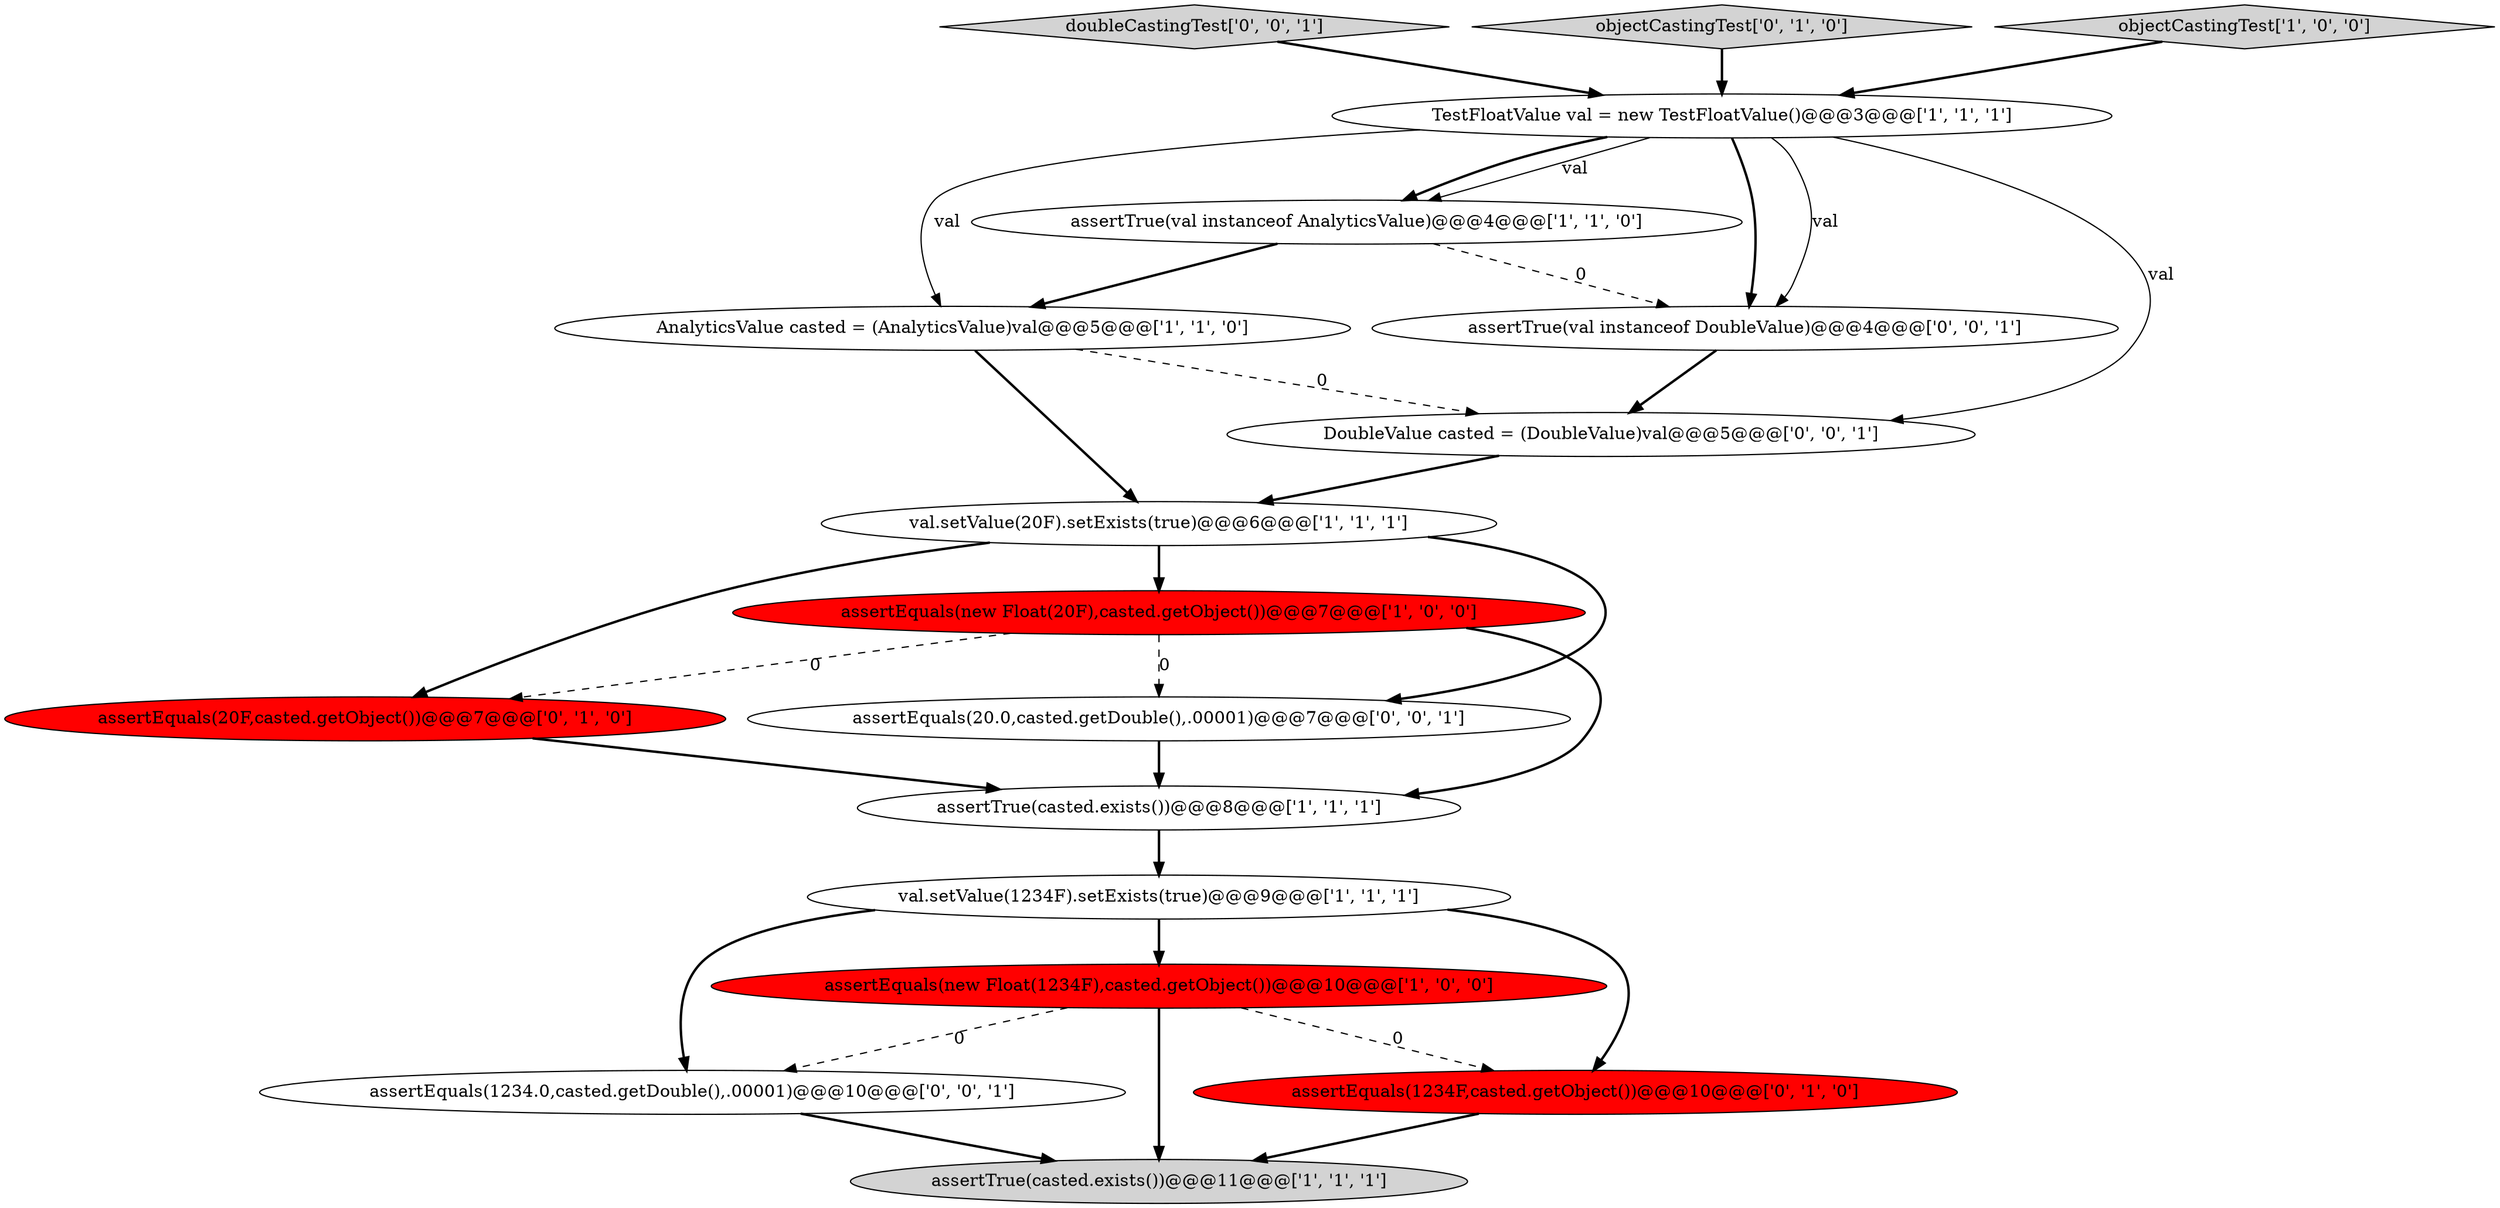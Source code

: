 digraph {
2 [style = filled, label = "assertTrue(casted.exists())@@@11@@@['1', '1', '1']", fillcolor = lightgray, shape = ellipse image = "AAA0AAABBB1BBB"];
5 [style = filled, label = "val.setValue(20F).setExists(true)@@@6@@@['1', '1', '1']", fillcolor = white, shape = ellipse image = "AAA0AAABBB1BBB"];
6 [style = filled, label = "TestFloatValue val = new TestFloatValue()@@@3@@@['1', '1', '1']", fillcolor = white, shape = ellipse image = "AAA0AAABBB1BBB"];
17 [style = filled, label = "DoubleValue casted = (DoubleValue)val@@@5@@@['0', '0', '1']", fillcolor = white, shape = ellipse image = "AAA0AAABBB3BBB"];
0 [style = filled, label = "assertEquals(new Float(1234F),casted.getObject())@@@10@@@['1', '0', '0']", fillcolor = red, shape = ellipse image = "AAA1AAABBB1BBB"];
10 [style = filled, label = "assertEquals(20F,casted.getObject())@@@7@@@['0', '1', '0']", fillcolor = red, shape = ellipse image = "AAA1AAABBB2BBB"];
15 [style = filled, label = "doubleCastingTest['0', '0', '1']", fillcolor = lightgray, shape = diamond image = "AAA0AAABBB3BBB"];
13 [style = filled, label = "assertEquals(20.0,casted.getDouble(),.00001)@@@7@@@['0', '0', '1']", fillcolor = white, shape = ellipse image = "AAA0AAABBB3BBB"];
8 [style = filled, label = "AnalyticsValue casted = (AnalyticsValue)val@@@5@@@['1', '1', '0']", fillcolor = white, shape = ellipse image = "AAA0AAABBB1BBB"];
3 [style = filled, label = "assertTrue(casted.exists())@@@8@@@['1', '1', '1']", fillcolor = white, shape = ellipse image = "AAA0AAABBB1BBB"];
1 [style = filled, label = "assertEquals(new Float(20F),casted.getObject())@@@7@@@['1', '0', '0']", fillcolor = red, shape = ellipse image = "AAA1AAABBB1BBB"];
11 [style = filled, label = "assertEquals(1234F,casted.getObject())@@@10@@@['0', '1', '0']", fillcolor = red, shape = ellipse image = "AAA1AAABBB2BBB"];
14 [style = filled, label = "assertTrue(val instanceof DoubleValue)@@@4@@@['0', '0', '1']", fillcolor = white, shape = ellipse image = "AAA0AAABBB3BBB"];
9 [style = filled, label = "assertTrue(val instanceof AnalyticsValue)@@@4@@@['1', '1', '0']", fillcolor = white, shape = ellipse image = "AAA0AAABBB1BBB"];
12 [style = filled, label = "objectCastingTest['0', '1', '0']", fillcolor = lightgray, shape = diamond image = "AAA0AAABBB2BBB"];
7 [style = filled, label = "objectCastingTest['1', '0', '0']", fillcolor = lightgray, shape = diamond image = "AAA0AAABBB1BBB"];
4 [style = filled, label = "val.setValue(1234F).setExists(true)@@@9@@@['1', '1', '1']", fillcolor = white, shape = ellipse image = "AAA0AAABBB1BBB"];
16 [style = filled, label = "assertEquals(1234.0,casted.getDouble(),.00001)@@@10@@@['0', '0', '1']", fillcolor = white, shape = ellipse image = "AAA0AAABBB3BBB"];
6->14 [style = solid, label="val"];
5->10 [style = bold, label=""];
17->5 [style = bold, label=""];
0->2 [style = bold, label=""];
0->16 [style = dashed, label="0"];
1->3 [style = bold, label=""];
10->3 [style = bold, label=""];
14->17 [style = bold, label=""];
15->6 [style = bold, label=""];
0->11 [style = dashed, label="0"];
1->10 [style = dashed, label="0"];
16->2 [style = bold, label=""];
9->8 [style = bold, label=""];
12->6 [style = bold, label=""];
3->4 [style = bold, label=""];
11->2 [style = bold, label=""];
4->0 [style = bold, label=""];
1->13 [style = dashed, label="0"];
6->14 [style = bold, label=""];
5->1 [style = bold, label=""];
9->14 [style = dashed, label="0"];
8->5 [style = bold, label=""];
13->3 [style = bold, label=""];
6->9 [style = solid, label="val"];
5->13 [style = bold, label=""];
7->6 [style = bold, label=""];
8->17 [style = dashed, label="0"];
6->8 [style = solid, label="val"];
6->9 [style = bold, label=""];
4->11 [style = bold, label=""];
6->17 [style = solid, label="val"];
4->16 [style = bold, label=""];
}
